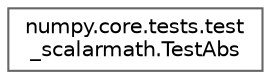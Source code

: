 digraph "Graphical Class Hierarchy"
{
 // LATEX_PDF_SIZE
  bgcolor="transparent";
  edge [fontname=Helvetica,fontsize=10,labelfontname=Helvetica,labelfontsize=10];
  node [fontname=Helvetica,fontsize=10,shape=box,height=0.2,width=0.4];
  rankdir="LR";
  Node0 [id="Node000000",label="numpy.core.tests.test\l_scalarmath.TestAbs",height=0.2,width=0.4,color="grey40", fillcolor="white", style="filled",URL="$d6/d0d/classnumpy_1_1core_1_1tests_1_1test__scalarmath_1_1TestAbs.html",tooltip=" "];
}

